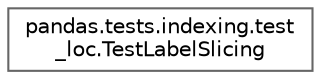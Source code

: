digraph "Graphical Class Hierarchy"
{
 // LATEX_PDF_SIZE
  bgcolor="transparent";
  edge [fontname=Helvetica,fontsize=10,labelfontname=Helvetica,labelfontsize=10];
  node [fontname=Helvetica,fontsize=10,shape=box,height=0.2,width=0.4];
  rankdir="LR";
  Node0 [id="Node000000",label="pandas.tests.indexing.test\l_loc.TestLabelSlicing",height=0.2,width=0.4,color="grey40", fillcolor="white", style="filled",URL="$d6/d1b/classpandas_1_1tests_1_1indexing_1_1test__loc_1_1TestLabelSlicing.html",tooltip=" "];
}
